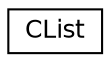 digraph "Графічна ієрархія класів"
{
 // LATEX_PDF_SIZE
  edge [fontname="Helvetica",fontsize="12",labelfontname="Helvetica",labelfontsize="12"];
  node [fontname="Helvetica",fontsize="12",shape=record];
  rankdir="LR";
  Node0 [label="CList",height=0.2,width=0.4,color="black", fillcolor="white", style="filled",URL="$class_c_list.html",tooltip=" "];
}
